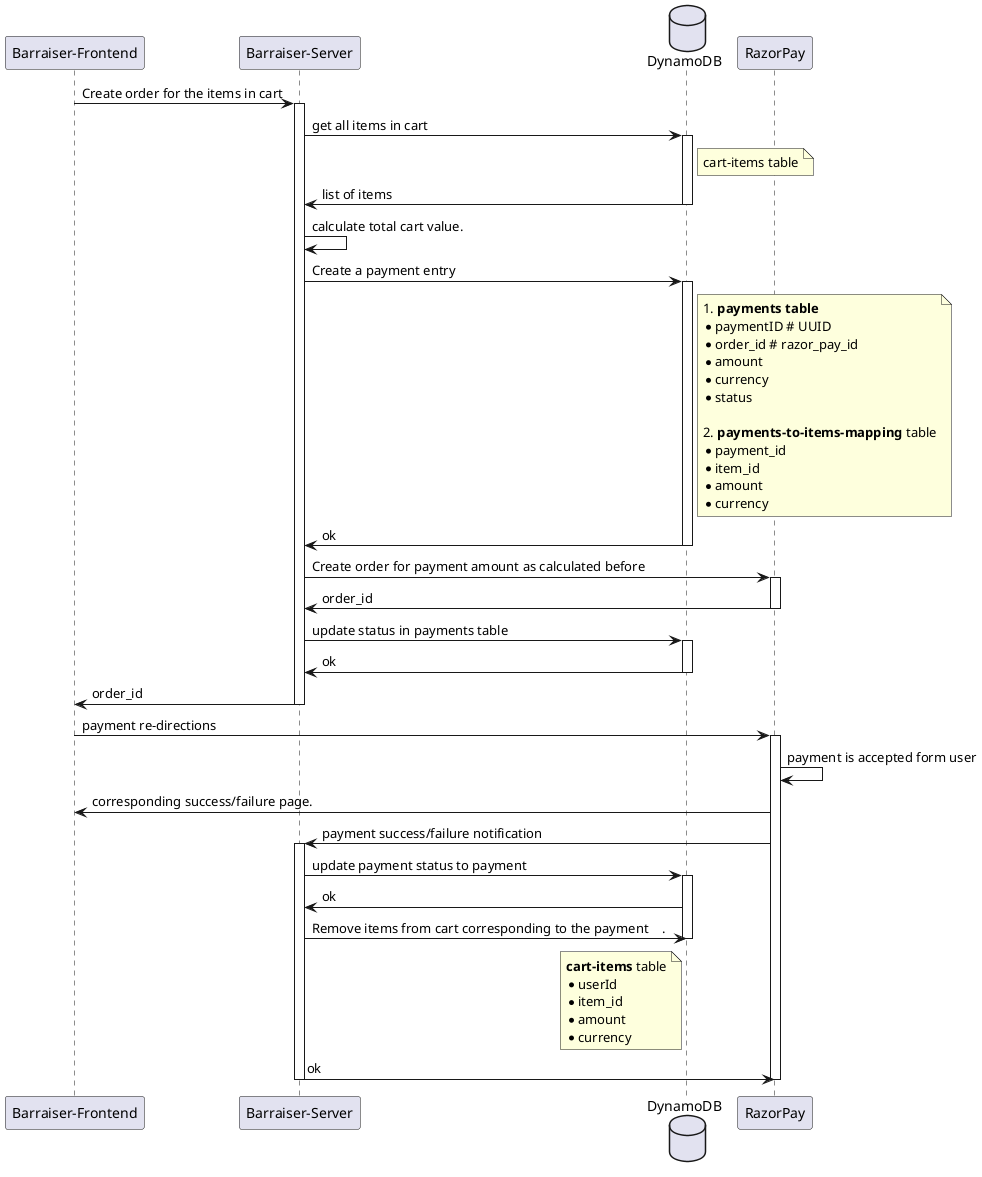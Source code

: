 @startuml
participant "Barraiser-Frontend" as fe
participant "Barraiser-Server" as s
database    DynamoDB as d
participant RazorPay as r

fe -> s : Create order for the items in cart
activate s
s -> d : get all items in cart
activate d
note right of d
  cart-items table
end note
d -> s : list of items
deactivate d
s -> s : calculate total cart value.
s -> d : Create a payment entry
activate d
note right of d
1. <b>payments table</b>
* paymentID # UUID
* order_id # razor_pay_id
* amount
* currency
* status

2. <b>payments-to-items-mapping</b> table
* payment_id
* item_id
* amount
* currency
end note
d -> s : ok
deactivate d
s -> r : Create order for payment amount as calculated before
activate r
r -> s : order_id
deactivate r
s -> d : update status in payments table
activate d
d -> s : ok
deactivate d
s -> fe : order_id
deactivate s
fe -> r : payment re-directions
activate r
r -> r : payment is accepted form user
r -> fe : corresponding success/failure page.
r -> s : payment success/failure notification
activate s
s -> d: update payment status to payment
activate d
d -> s : ok
s -> d : Remove items from cart corresponding to the payment    .
note left of d
<b>cart-items</b> table
* userId
* item_id
* amount
* currency
end note
deactivate d
s -> r : ok
deactivate s
deactivate r
@enduml